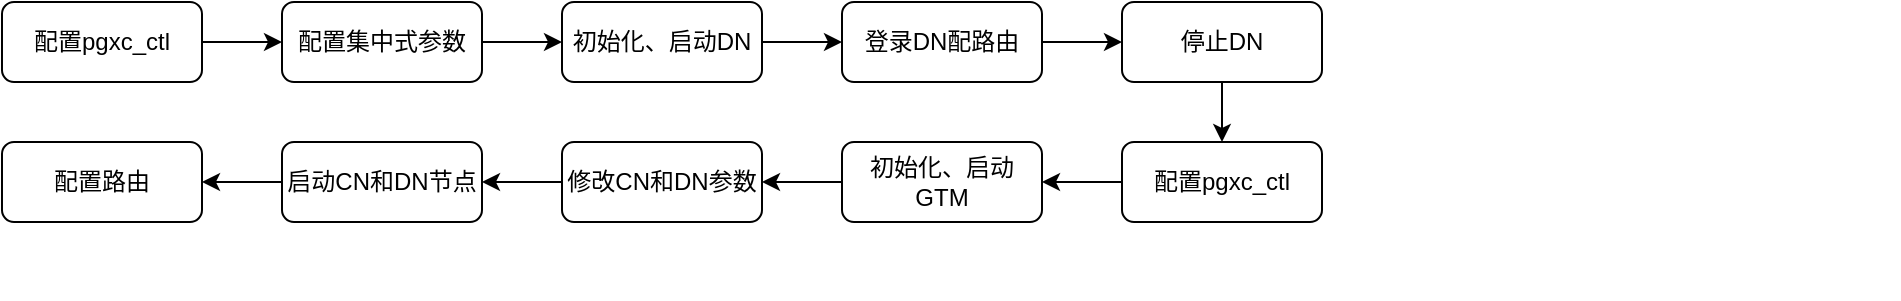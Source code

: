 <mxfile version="24.7.16">
  <diagram id="C5RBs43oDa-KdzZeNtuy" name="Page-1">
    <mxGraphModel dx="1877" dy="511" grid="1" gridSize="10" guides="1" tooltips="1" connect="1" arrows="1" fold="1" page="1" pageScale="1" pageWidth="827" pageHeight="1169" math="0" shadow="0">
      <root>
        <mxCell id="WIyWlLk6GJQsqaUBKTNV-0" />
        <mxCell id="WIyWlLk6GJQsqaUBKTNV-1" parent="WIyWlLk6GJQsqaUBKTNV-0" />
        <mxCell id="zyKy1l9Rlt5xSclEsOvf-24" style="edgeStyle=orthogonalEdgeStyle;rounded=0;orthogonalLoop=1;jettySize=auto;html=1;exitX=1;exitY=0.5;exitDx=0;exitDy=0;entryX=0;entryY=0.5;entryDx=0;entryDy=0;" edge="1" parent="WIyWlLk6GJQsqaUBKTNV-1" source="zyKy1l9Rlt5xSclEsOvf-1" target="zyKy1l9Rlt5xSclEsOvf-3">
          <mxGeometry relative="1" as="geometry" />
        </mxCell>
        <mxCell id="zyKy1l9Rlt5xSclEsOvf-1" value="配置pgxc_ctl" style="rounded=1;whiteSpace=wrap;html=1;" vertex="1" parent="WIyWlLk6GJQsqaUBKTNV-1">
          <mxGeometry x="-260" y="200" width="100" height="40" as="geometry" />
        </mxCell>
        <mxCell id="zyKy1l9Rlt5xSclEsOvf-25" style="edgeStyle=orthogonalEdgeStyle;rounded=0;orthogonalLoop=1;jettySize=auto;html=1;exitX=1;exitY=0.5;exitDx=0;exitDy=0;entryX=0;entryY=0.5;entryDx=0;entryDy=0;" edge="1" parent="WIyWlLk6GJQsqaUBKTNV-1" source="zyKy1l9Rlt5xSclEsOvf-3" target="zyKy1l9Rlt5xSclEsOvf-7">
          <mxGeometry relative="1" as="geometry" />
        </mxCell>
        <mxCell id="zyKy1l9Rlt5xSclEsOvf-3" value="配置集中式参数" style="rounded=1;whiteSpace=wrap;html=1;" vertex="1" parent="WIyWlLk6GJQsqaUBKTNV-1">
          <mxGeometry x="-120" y="200" width="100" height="40" as="geometry" />
        </mxCell>
        <mxCell id="zyKy1l9Rlt5xSclEsOvf-33" style="edgeStyle=orthogonalEdgeStyle;rounded=0;orthogonalLoop=1;jettySize=auto;html=1;exitX=1;exitY=0.5;exitDx=0;exitDy=0;" edge="1" parent="WIyWlLk6GJQsqaUBKTNV-1" source="zyKy1l9Rlt5xSclEsOvf-7" target="zyKy1l9Rlt5xSclEsOvf-9">
          <mxGeometry relative="1" as="geometry" />
        </mxCell>
        <mxCell id="zyKy1l9Rlt5xSclEsOvf-7" value="初始化、启动DN" style="rounded=1;whiteSpace=wrap;html=1;" vertex="1" parent="WIyWlLk6GJQsqaUBKTNV-1">
          <mxGeometry x="20" y="200" width="100" height="40" as="geometry" />
        </mxCell>
        <mxCell id="zyKy1l9Rlt5xSclEsOvf-34" style="edgeStyle=orthogonalEdgeStyle;rounded=0;orthogonalLoop=1;jettySize=auto;html=1;exitX=1;exitY=0.5;exitDx=0;exitDy=0;entryX=0;entryY=0.5;entryDx=0;entryDy=0;" edge="1" parent="WIyWlLk6GJQsqaUBKTNV-1" source="zyKy1l9Rlt5xSclEsOvf-9" target="zyKy1l9Rlt5xSclEsOvf-12">
          <mxGeometry relative="1" as="geometry" />
        </mxCell>
        <mxCell id="zyKy1l9Rlt5xSclEsOvf-9" value="登录DN配路由" style="rounded=1;whiteSpace=wrap;html=1;" vertex="1" parent="WIyWlLk6GJQsqaUBKTNV-1">
          <mxGeometry x="160" y="200" width="100" height="40" as="geometry" />
        </mxCell>
        <mxCell id="zyKy1l9Rlt5xSclEsOvf-11" style="edgeStyle=orthogonalEdgeStyle;rounded=0;orthogonalLoop=1;jettySize=auto;html=1;exitX=0.5;exitY=1;exitDx=0;exitDy=0;" edge="1" parent="WIyWlLk6GJQsqaUBKTNV-1">
          <mxGeometry relative="1" as="geometry">
            <mxPoint x="680" y="340" as="sourcePoint" />
            <mxPoint x="680" y="340" as="targetPoint" />
          </mxGeometry>
        </mxCell>
        <mxCell id="zyKy1l9Rlt5xSclEsOvf-35" style="edgeStyle=orthogonalEdgeStyle;rounded=0;orthogonalLoop=1;jettySize=auto;html=1;exitX=0.5;exitY=1;exitDx=0;exitDy=0;entryX=0.5;entryY=0;entryDx=0;entryDy=0;" edge="1" parent="WIyWlLk6GJQsqaUBKTNV-1" source="zyKy1l9Rlt5xSclEsOvf-12" target="zyKy1l9Rlt5xSclEsOvf-14">
          <mxGeometry relative="1" as="geometry" />
        </mxCell>
        <mxCell id="zyKy1l9Rlt5xSclEsOvf-12" value="停止DN" style="rounded=1;whiteSpace=wrap;html=1;" vertex="1" parent="WIyWlLk6GJQsqaUBKTNV-1">
          <mxGeometry x="300" y="200" width="100" height="40" as="geometry" />
        </mxCell>
        <mxCell id="zyKy1l9Rlt5xSclEsOvf-36" style="edgeStyle=orthogonalEdgeStyle;rounded=0;orthogonalLoop=1;jettySize=auto;html=1;exitX=0;exitY=0.5;exitDx=0;exitDy=0;" edge="1" parent="WIyWlLk6GJQsqaUBKTNV-1" source="zyKy1l9Rlt5xSclEsOvf-14" target="zyKy1l9Rlt5xSclEsOvf-16">
          <mxGeometry relative="1" as="geometry" />
        </mxCell>
        <mxCell id="zyKy1l9Rlt5xSclEsOvf-14" value="配置pgxc_ctl" style="rounded=1;whiteSpace=wrap;html=1;" vertex="1" parent="WIyWlLk6GJQsqaUBKTNV-1">
          <mxGeometry x="300" y="270" width="100" height="40" as="geometry" />
        </mxCell>
        <mxCell id="zyKy1l9Rlt5xSclEsOvf-37" style="edgeStyle=orthogonalEdgeStyle;rounded=0;orthogonalLoop=1;jettySize=auto;html=1;exitX=0;exitY=0.5;exitDx=0;exitDy=0;entryX=1;entryY=0.5;entryDx=0;entryDy=0;" edge="1" parent="WIyWlLk6GJQsqaUBKTNV-1" source="zyKy1l9Rlt5xSclEsOvf-16" target="zyKy1l9Rlt5xSclEsOvf-19">
          <mxGeometry relative="1" as="geometry" />
        </mxCell>
        <mxCell id="zyKy1l9Rlt5xSclEsOvf-16" value="初始化、启动GTM" style="rounded=1;whiteSpace=wrap;html=1;" vertex="1" parent="WIyWlLk6GJQsqaUBKTNV-1">
          <mxGeometry x="160" y="270" width="100" height="40" as="geometry" />
        </mxCell>
        <mxCell id="zyKy1l9Rlt5xSclEsOvf-31" style="edgeStyle=orthogonalEdgeStyle;rounded=0;orthogonalLoop=1;jettySize=auto;html=1;exitX=0;exitY=0.5;exitDx=0;exitDy=0;entryX=1;entryY=0.5;entryDx=0;entryDy=0;" edge="1" parent="WIyWlLk6GJQsqaUBKTNV-1" source="zyKy1l9Rlt5xSclEsOvf-19" target="zyKy1l9Rlt5xSclEsOvf-21">
          <mxGeometry relative="1" as="geometry" />
        </mxCell>
        <mxCell id="zyKy1l9Rlt5xSclEsOvf-19" value="修改CN和DN参数" style="rounded=1;whiteSpace=wrap;html=1;" vertex="1" parent="WIyWlLk6GJQsqaUBKTNV-1">
          <mxGeometry x="20" y="270" width="100" height="40" as="geometry" />
        </mxCell>
        <mxCell id="zyKy1l9Rlt5xSclEsOvf-32" style="edgeStyle=orthogonalEdgeStyle;rounded=0;orthogonalLoop=1;jettySize=auto;html=1;exitX=0;exitY=0.5;exitDx=0;exitDy=0;entryX=1;entryY=0.5;entryDx=0;entryDy=0;" edge="1" parent="WIyWlLk6GJQsqaUBKTNV-1" source="zyKy1l9Rlt5xSclEsOvf-21" target="zyKy1l9Rlt5xSclEsOvf-23">
          <mxGeometry relative="1" as="geometry" />
        </mxCell>
        <mxCell id="zyKy1l9Rlt5xSclEsOvf-21" value="启动CN和DN节点" style="rounded=1;whiteSpace=wrap;html=1;" vertex="1" parent="WIyWlLk6GJQsqaUBKTNV-1">
          <mxGeometry x="-120" y="270" width="100" height="40" as="geometry" />
        </mxCell>
        <mxCell id="zyKy1l9Rlt5xSclEsOvf-23" value="配置路由" style="rounded=1;whiteSpace=wrap;html=1;" vertex="1" parent="WIyWlLk6GJQsqaUBKTNV-1">
          <mxGeometry x="-260" y="270" width="100" height="40" as="geometry" />
        </mxCell>
      </root>
    </mxGraphModel>
  </diagram>
</mxfile>
